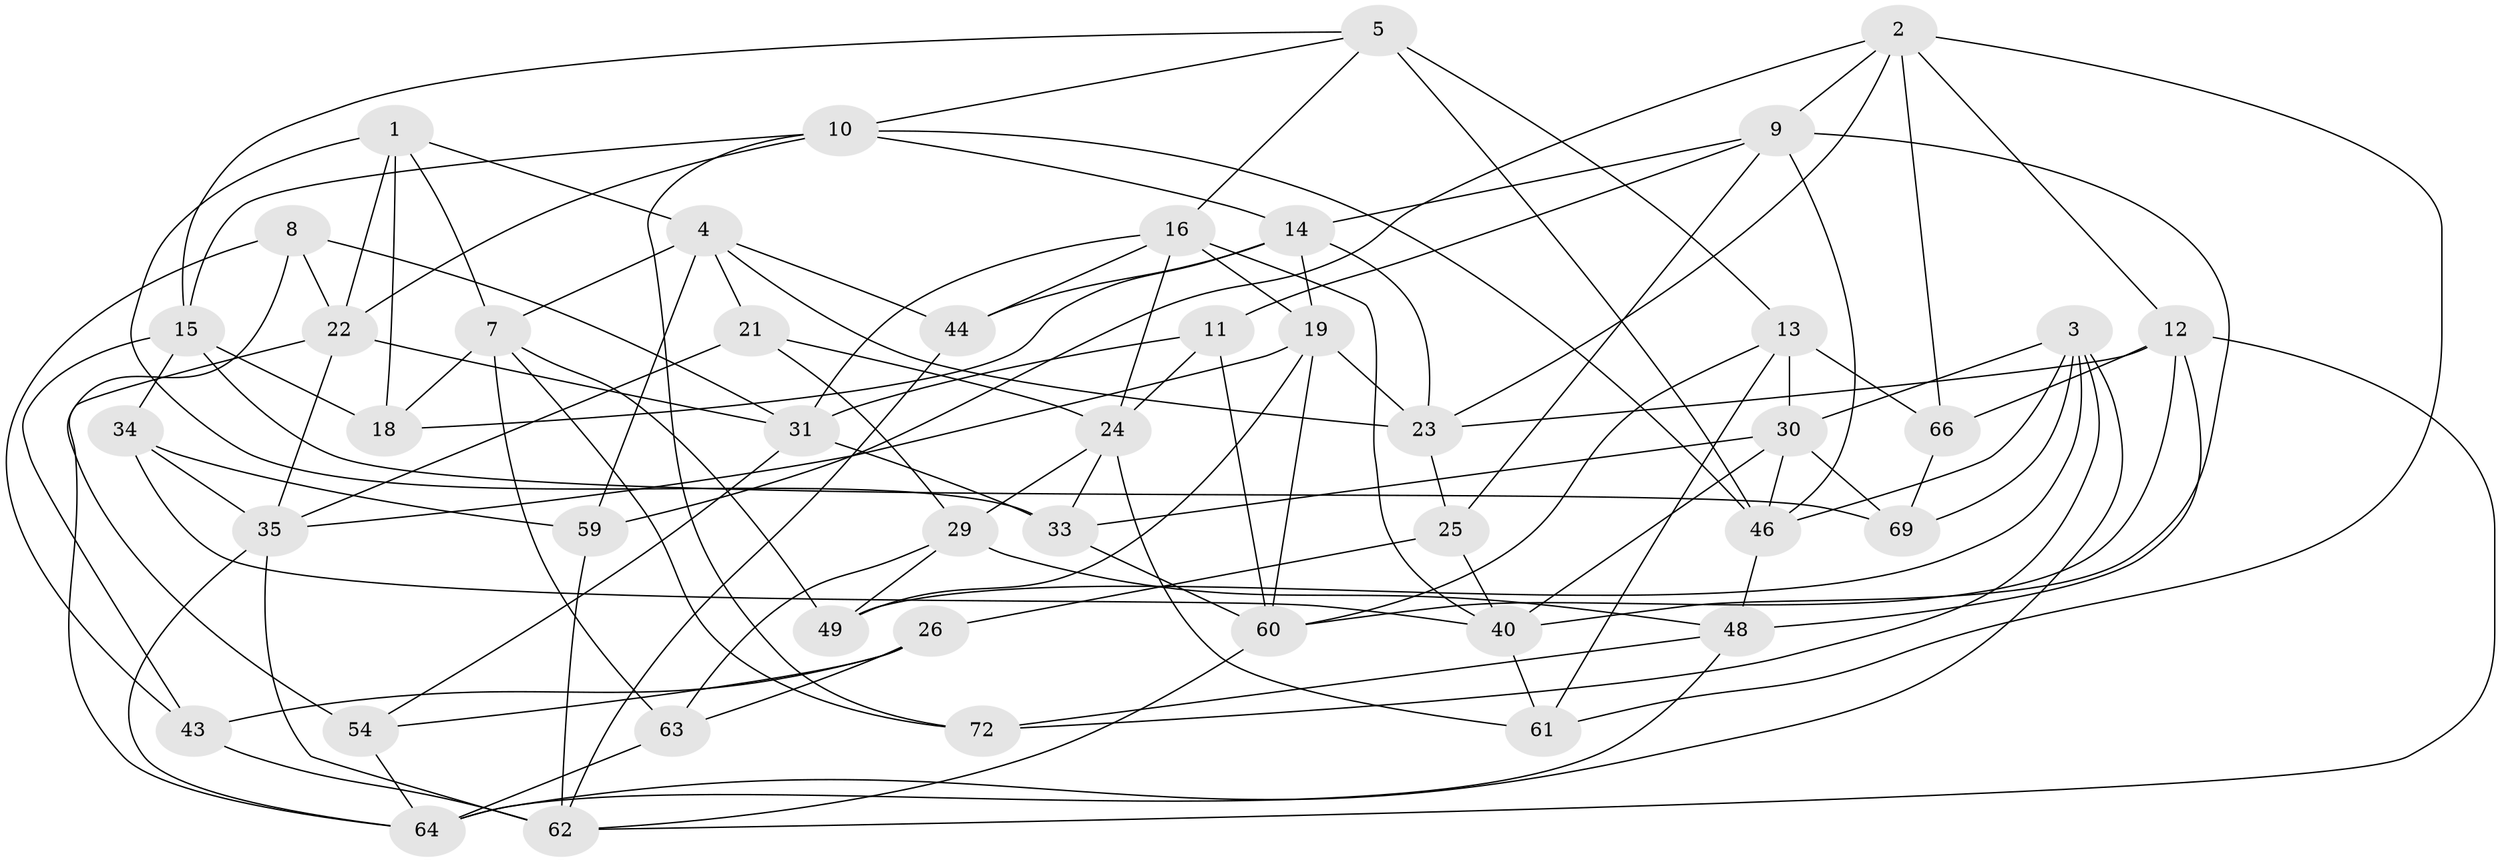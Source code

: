 // original degree distribution, {4: 1.0}
// Generated by graph-tools (version 1.1) at 2025/11/02/27/25 16:11:46]
// undirected, 45 vertices, 115 edges
graph export_dot {
graph [start="1"]
  node [color=gray90,style=filled];
  1 [super="+67"];
  2 [super="+42"];
  3 [super="+6"];
  4 [super="+58"];
  5 [super="+20"];
  7 [super="+68"];
  8;
  9 [super="+41"];
  10 [super="+17"];
  11;
  12 [super="+32"];
  13 [super="+53"];
  14 [super="+55"];
  15 [super="+36"];
  16 [super="+38"];
  18;
  19 [super="+51"];
  21;
  22 [super="+28"];
  23 [super="+39"];
  24 [super="+37"];
  25;
  26 [super="+27"];
  29 [super="+45"];
  30 [super="+52"];
  31 [super="+50"];
  33 [super="+74"];
  34;
  35 [super="+47"];
  40 [super="+56"];
  43 [super="+71"];
  44;
  46 [super="+57"];
  48 [super="+75"];
  49;
  54;
  59;
  60 [super="+70"];
  61;
  62 [super="+65"];
  63;
  64 [super="+73"];
  66;
  69;
  72;
  1 -- 33 [weight=2];
  1 -- 18;
  1 -- 4;
  1 -- 7;
  1 -- 22;
  2 -- 61;
  2 -- 59;
  2 -- 23;
  2 -- 66;
  2 -- 12;
  2 -- 9;
  3 -- 69;
  3 -- 72;
  3 -- 64;
  3 -- 30;
  3 -- 49;
  3 -- 46;
  4 -- 59;
  4 -- 23;
  4 -- 21;
  4 -- 44;
  4 -- 7;
  5 -- 15;
  5 -- 46;
  5 -- 16;
  5 -- 13 [weight=2];
  5 -- 10;
  7 -- 18;
  7 -- 63;
  7 -- 72;
  7 -- 49;
  8 -- 54;
  8 -- 43;
  8 -- 31;
  8 -- 22;
  9 -- 25;
  9 -- 11;
  9 -- 40;
  9 -- 46;
  9 -- 14;
  10 -- 46;
  10 -- 72;
  10 -- 22;
  10 -- 15;
  10 -- 14;
  11 -- 24;
  11 -- 31;
  11 -- 60;
  12 -- 48;
  12 -- 66;
  12 -- 23;
  12 -- 60;
  12 -- 62;
  13 -- 61;
  13 -- 66;
  13 -- 60;
  13 -- 30;
  14 -- 44;
  14 -- 19;
  14 -- 18;
  14 -- 23;
  15 -- 34;
  15 -- 43;
  15 -- 18;
  15 -- 69;
  16 -- 19;
  16 -- 24;
  16 -- 40;
  16 -- 44;
  16 -- 31;
  19 -- 49;
  19 -- 23;
  19 -- 35;
  19 -- 60;
  21 -- 29;
  21 -- 24;
  21 -- 35;
  22 -- 64;
  22 -- 35;
  22 -- 31;
  23 -- 25;
  24 -- 61;
  24 -- 29;
  24 -- 33;
  25 -- 26;
  25 -- 40;
  26 -- 54;
  26 -- 43 [weight=3];
  26 -- 63;
  29 -- 49;
  29 -- 48 [weight=2];
  29 -- 63;
  30 -- 69;
  30 -- 46;
  30 -- 40;
  30 -- 33;
  31 -- 54;
  31 -- 33;
  33 -- 60;
  34 -- 40;
  34 -- 35;
  34 -- 59;
  35 -- 62;
  35 -- 64;
  40 -- 61;
  43 -- 62;
  44 -- 62;
  46 -- 48;
  48 -- 72;
  48 -- 64;
  54 -- 64;
  59 -- 62;
  60 -- 62;
  63 -- 64;
  66 -- 69;
}
